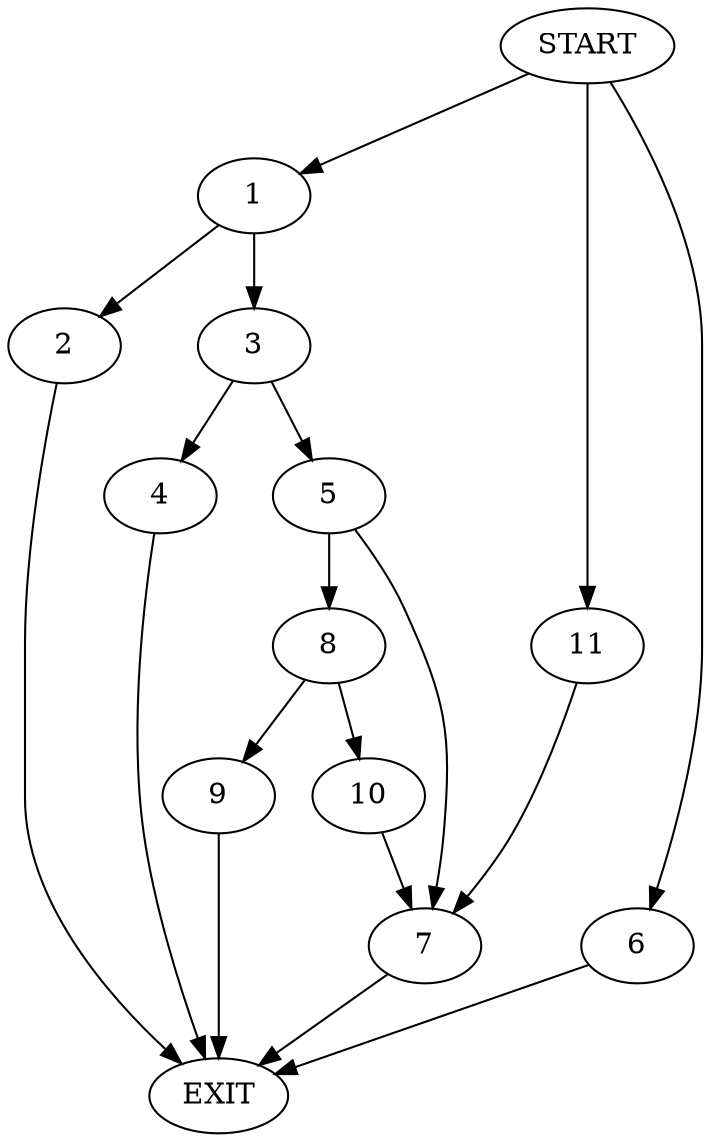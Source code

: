 digraph {
0 [label="START"]
12 [label="EXIT"]
0 -> 1
1 -> 2
1 -> 3
2 -> 12
3 -> 4
3 -> 5
0 -> 6
6 -> 12
4 -> 12
5 -> 7
5 -> 8
8 -> 9
8 -> 10
7 -> 12
10 -> 7
9 -> 12
0 -> 11
11 -> 7
}
